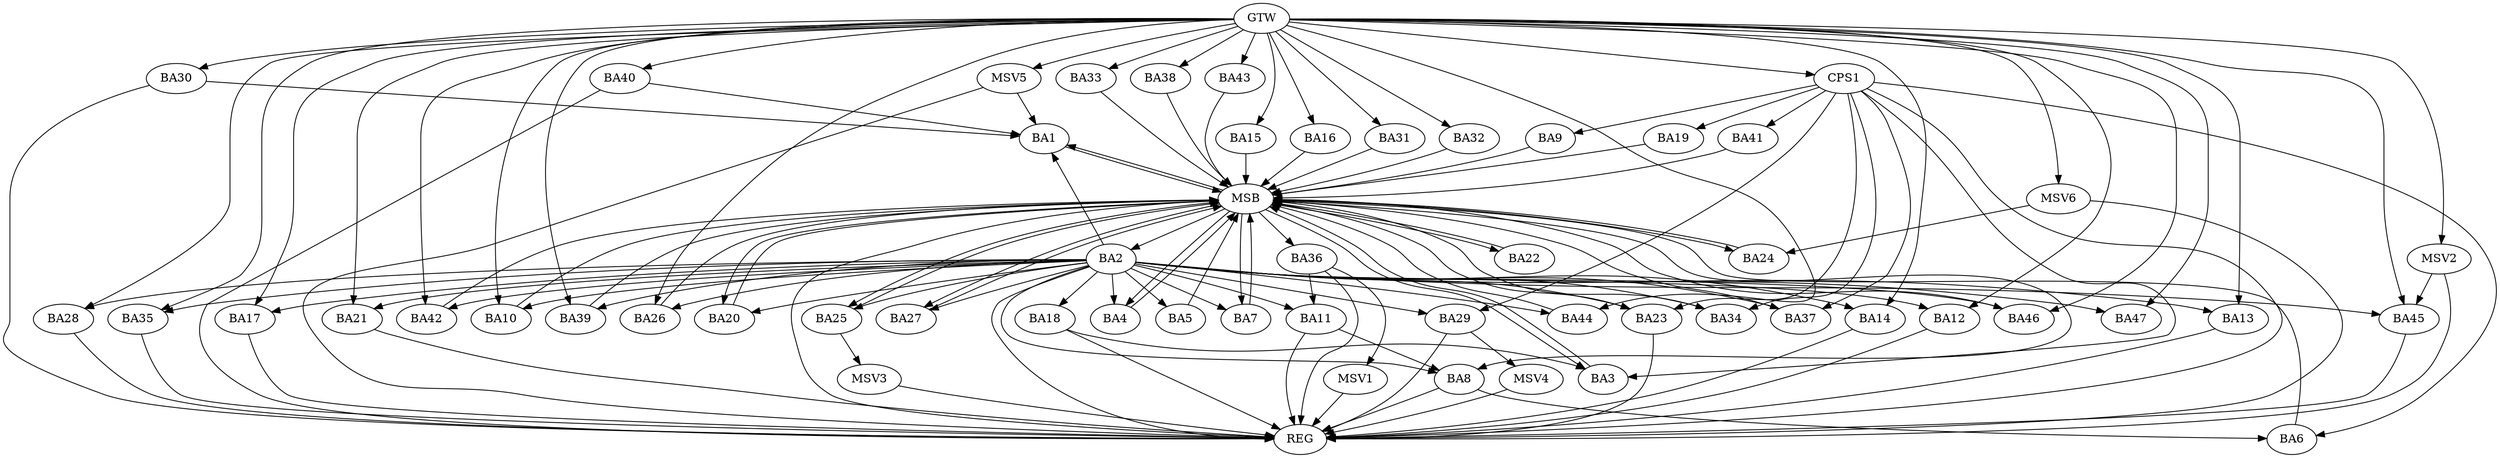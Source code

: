 strict digraph G {
  BA1 [ label="BA1" ];
  BA2 [ label="BA2" ];
  BA3 [ label="BA3" ];
  BA4 [ label="BA4" ];
  BA5 [ label="BA5" ];
  BA6 [ label="BA6" ];
  BA7 [ label="BA7" ];
  BA8 [ label="BA8" ];
  BA9 [ label="BA9" ];
  BA10 [ label="BA10" ];
  BA11 [ label="BA11" ];
  BA12 [ label="BA12" ];
  BA13 [ label="BA13" ];
  BA14 [ label="BA14" ];
  BA15 [ label="BA15" ];
  BA16 [ label="BA16" ];
  BA17 [ label="BA17" ];
  BA18 [ label="BA18" ];
  BA19 [ label="BA19" ];
  BA20 [ label="BA20" ];
  BA21 [ label="BA21" ];
  BA22 [ label="BA22" ];
  BA23 [ label="BA23" ];
  BA24 [ label="BA24" ];
  BA25 [ label="BA25" ];
  BA26 [ label="BA26" ];
  BA27 [ label="BA27" ];
  BA28 [ label="BA28" ];
  BA29 [ label="BA29" ];
  BA30 [ label="BA30" ];
  BA31 [ label="BA31" ];
  BA32 [ label="BA32" ];
  BA33 [ label="BA33" ];
  BA34 [ label="BA34" ];
  BA35 [ label="BA35" ];
  BA36 [ label="BA36" ];
  BA37 [ label="BA37" ];
  BA38 [ label="BA38" ];
  BA39 [ label="BA39" ];
  BA40 [ label="BA40" ];
  BA41 [ label="BA41" ];
  BA42 [ label="BA42" ];
  BA43 [ label="BA43" ];
  BA44 [ label="BA44" ];
  BA45 [ label="BA45" ];
  BA46 [ label="BA46" ];
  BA47 [ label="BA47" ];
  CPS1 [ label="CPS1" ];
  GTW [ label="GTW" ];
  REG [ label="REG" ];
  MSB [ label="MSB" ];
  MSV1 [ label="MSV1" ];
  MSV2 [ label="MSV2" ];
  MSV3 [ label="MSV3" ];
  MSV4 [ label="MSV4" ];
  MSV5 [ label="MSV5" ];
  MSV6 [ label="MSV6" ];
  BA2 -> BA1;
  BA8 -> BA6;
  BA11 -> BA8;
  BA18 -> BA3;
  BA30 -> BA1;
  BA36 -> BA11;
  BA40 -> BA1;
  CPS1 -> BA37;
  CPS1 -> BA19;
  CPS1 -> BA41;
  CPS1 -> BA29;
  CPS1 -> BA6;
  CPS1 -> BA3;
  CPS1 -> BA34;
  CPS1 -> BA23;
  CPS1 -> BA9;
  GTW -> BA10;
  GTW -> BA12;
  GTW -> BA13;
  GTW -> BA14;
  GTW -> BA15;
  GTW -> BA16;
  GTW -> BA17;
  GTW -> BA21;
  GTW -> BA26;
  GTW -> BA28;
  GTW -> BA30;
  GTW -> BA31;
  GTW -> BA32;
  GTW -> BA33;
  GTW -> BA35;
  GTW -> BA38;
  GTW -> BA39;
  GTW -> BA40;
  GTW -> BA42;
  GTW -> BA43;
  GTW -> BA44;
  GTW -> BA45;
  GTW -> BA46;
  GTW -> BA47;
  GTW -> CPS1;
  BA2 -> REG;
  BA8 -> REG;
  BA11 -> REG;
  BA12 -> REG;
  BA13 -> REG;
  BA14 -> REG;
  BA17 -> REG;
  BA18 -> REG;
  BA21 -> REG;
  BA23 -> REG;
  BA28 -> REG;
  BA29 -> REG;
  BA30 -> REG;
  BA35 -> REG;
  BA36 -> REG;
  BA40 -> REG;
  BA45 -> REG;
  CPS1 -> REG;
  BA1 -> MSB;
  MSB -> BA2;
  MSB -> REG;
  BA3 -> MSB;
  MSB -> BA1;
  BA4 -> MSB;
  BA5 -> MSB;
  BA6 -> MSB;
  MSB -> BA4;
  BA7 -> MSB;
  BA9 -> MSB;
  MSB -> BA8;
  BA10 -> MSB;
  BA15 -> MSB;
  BA16 -> MSB;
  BA19 -> MSB;
  BA20 -> MSB;
  MSB -> BA7;
  BA22 -> MSB;
  BA24 -> MSB;
  BA25 -> MSB;
  BA26 -> MSB;
  MSB -> BA22;
  BA27 -> MSB;
  MSB -> BA3;
  BA31 -> MSB;
  BA32 -> MSB;
  MSB -> BA27;
  BA33 -> MSB;
  BA34 -> MSB;
  BA37 -> MSB;
  MSB -> BA20;
  BA38 -> MSB;
  MSB -> BA23;
  BA39 -> MSB;
  MSB -> BA25;
  BA41 -> MSB;
  BA42 -> MSB;
  BA43 -> MSB;
  BA44 -> MSB;
  MSB -> BA36;
  BA46 -> MSB;
  MSB -> BA24;
  BA2 -> BA10;
  BA2 -> BA8;
  BA2 -> BA26;
  BA2 -> BA7;
  BA2 -> BA18;
  BA2 -> BA21;
  BA2 -> BA4;
  BA2 -> BA35;
  BA2 -> BA23;
  BA2 -> BA34;
  BA2 -> BA42;
  BA2 -> BA44;
  BA2 -> BA46;
  BA2 -> BA29;
  BA2 -> BA20;
  BA2 -> BA11;
  BA2 -> BA47;
  BA2 -> BA25;
  BA2 -> BA12;
  BA2 -> BA5;
  BA2 -> BA45;
  BA2 -> BA13;
  BA2 -> BA39;
  BA2 -> BA14;
  BA2 -> BA17;
  BA2 -> BA37;
  BA2 -> BA27;
  BA2 -> BA28;
  BA36 -> MSV1;
  MSV1 -> REG;
  MSV2 -> BA45;
  GTW -> MSV2;
  MSV2 -> REG;
  BA25 -> MSV3;
  MSV3 -> REG;
  BA29 -> MSV4;
  MSV4 -> REG;
  MSV5 -> BA1;
  GTW -> MSV5;
  MSV5 -> REG;
  MSV6 -> BA24;
  GTW -> MSV6;
  MSV6 -> REG;
}
